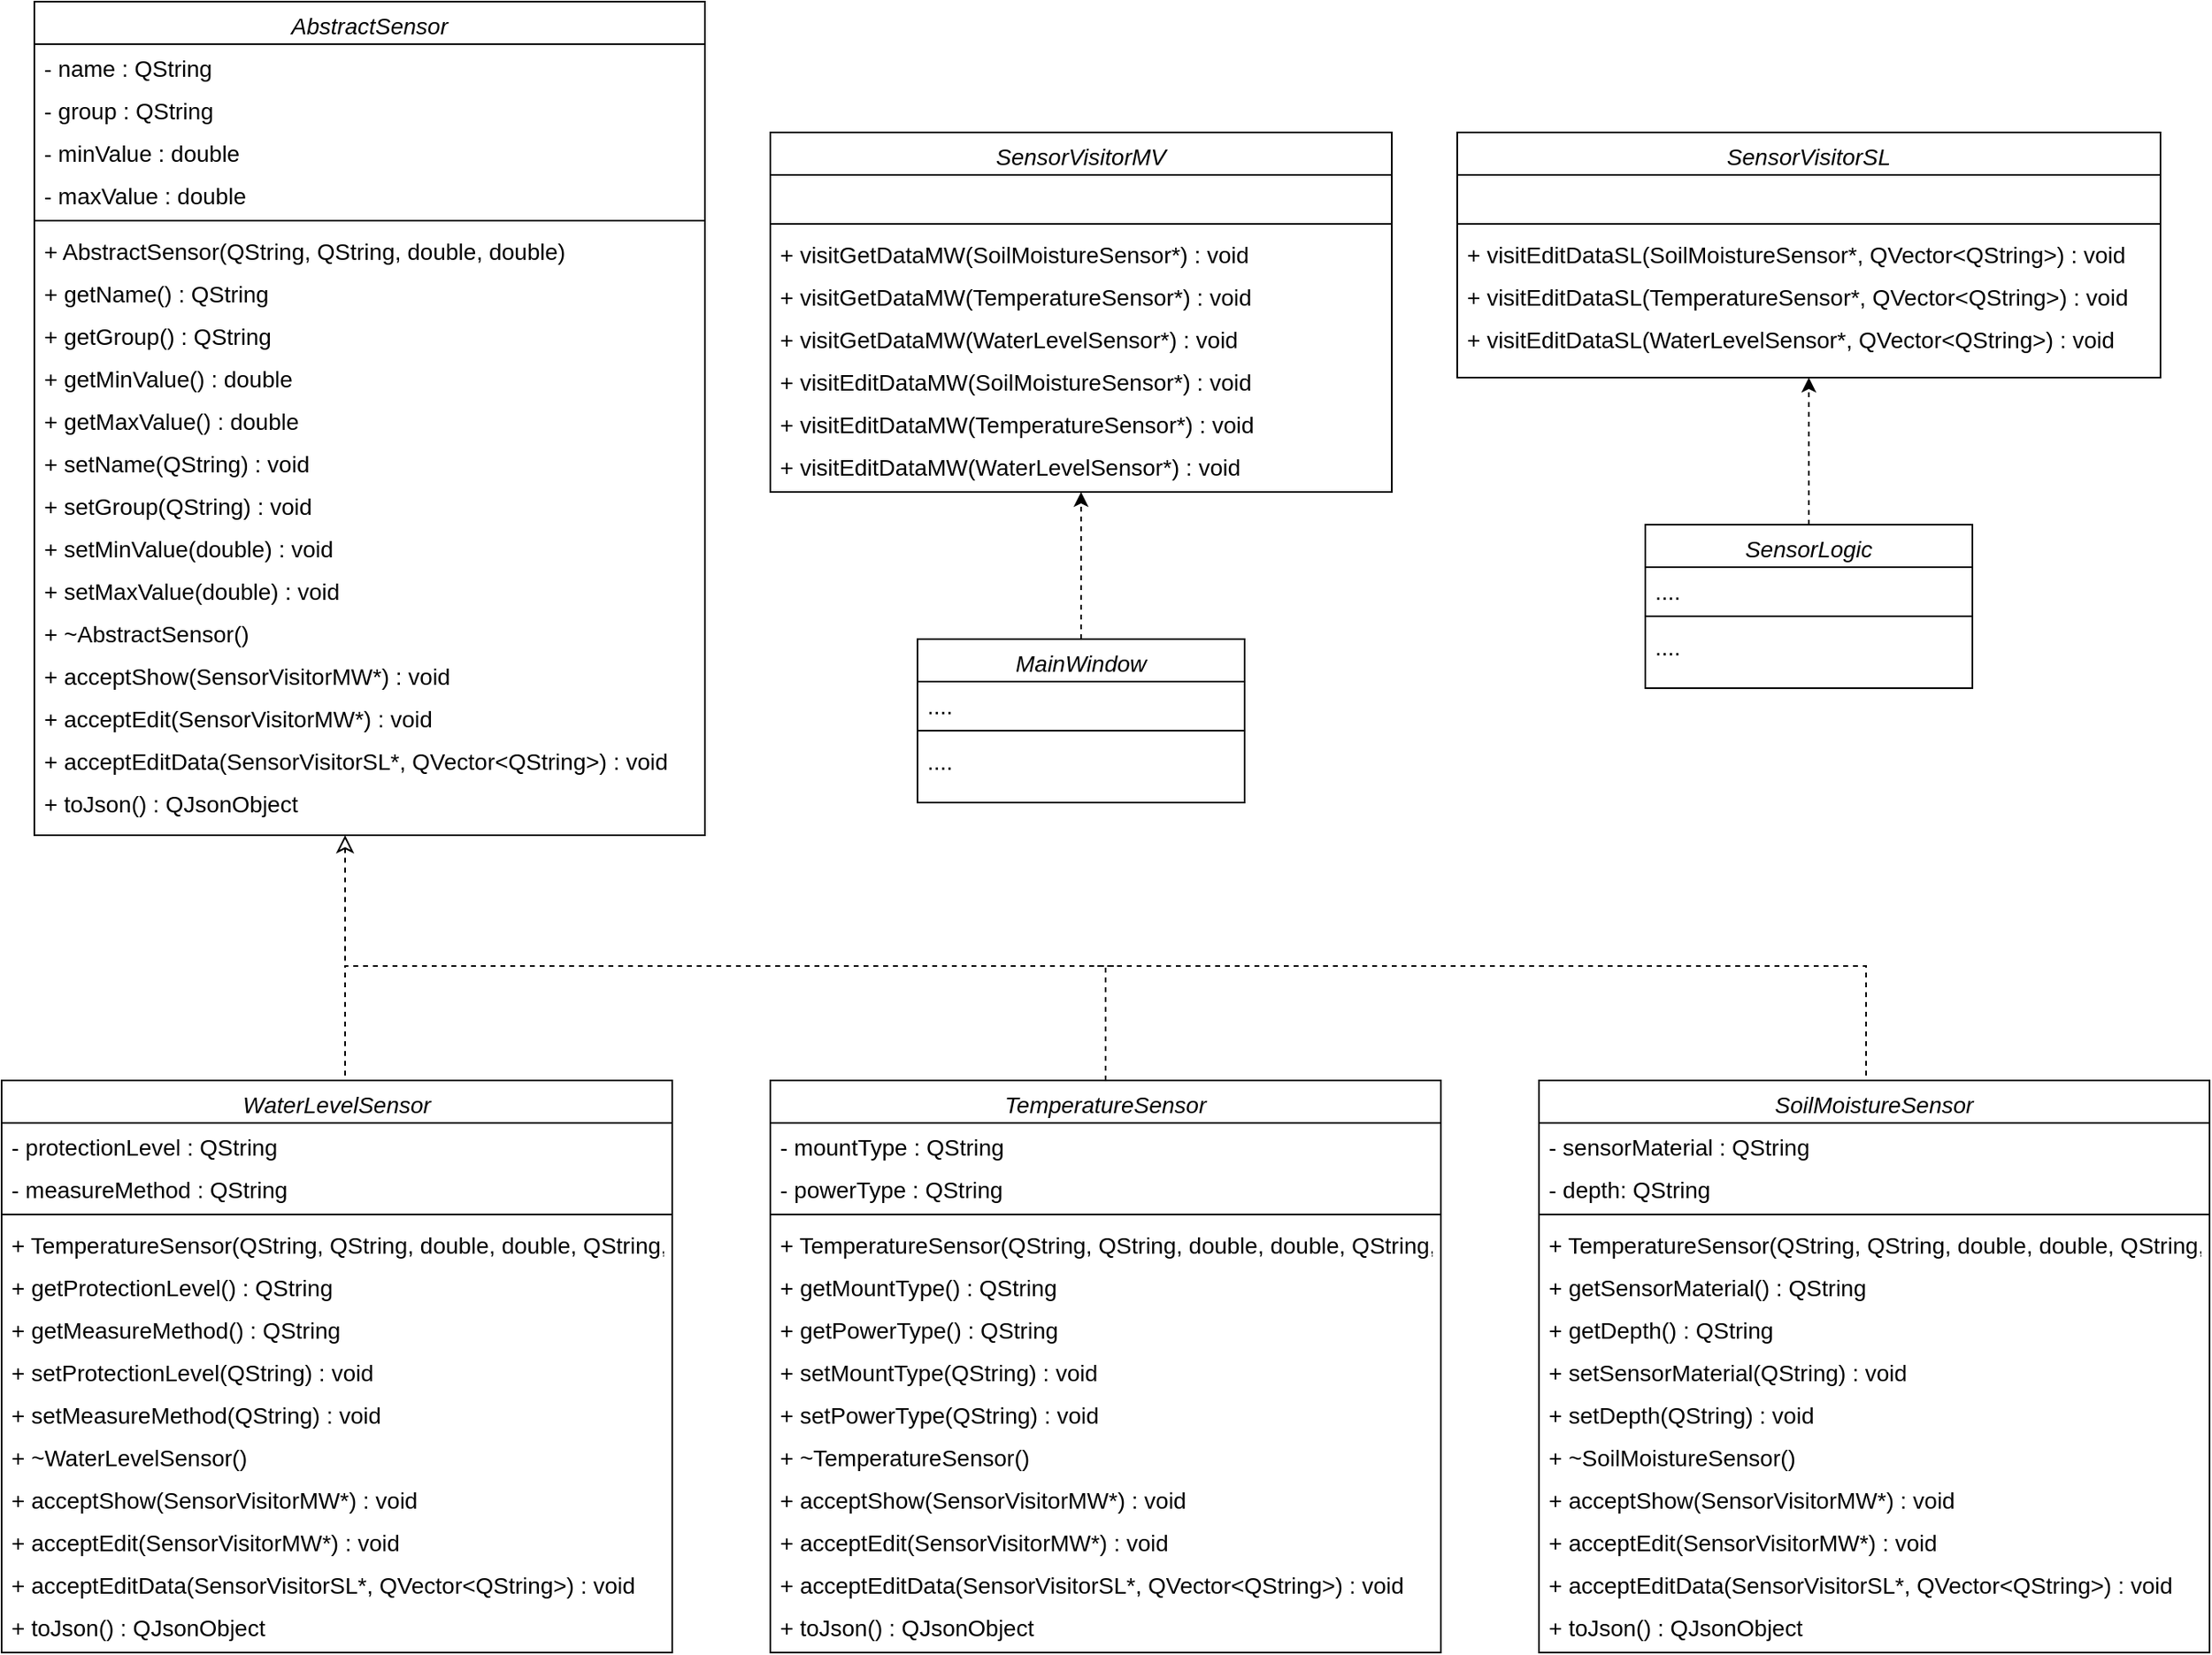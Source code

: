 <mxfile version="24.6.5" type="device">
  <diagram id="C5RBs43oDa-KdzZeNtuy" name="Page-1">
    <mxGraphModel dx="2190" dy="2083" grid="1" gridSize="10" guides="1" tooltips="1" connect="1" arrows="1" fold="1" page="1" pageScale="1" pageWidth="827" pageHeight="1169" math="0" shadow="0">
      <root>
        <mxCell id="WIyWlLk6GJQsqaUBKTNV-0" />
        <mxCell id="WIyWlLk6GJQsqaUBKTNV-1" parent="WIyWlLk6GJQsqaUBKTNV-0" />
        <mxCell id="zkfFHV4jXpPFQw0GAbJ--0" value="AbstractSensor" style="swimlane;fontStyle=2;align=center;verticalAlign=top;childLayout=stackLayout;horizontal=1;startSize=26;horizontalStack=0;resizeParent=1;resizeLast=0;collapsible=1;marginBottom=0;rounded=0;shadow=0;strokeWidth=1;fontSize=14;" parent="WIyWlLk6GJQsqaUBKTNV-1" vertex="1">
          <mxGeometry x="-630" y="-340" width="410" height="510" as="geometry">
            <mxRectangle y="-240" width="160" height="26" as="alternateBounds" />
          </mxGeometry>
        </mxCell>
        <mxCell id="zkfFHV4jXpPFQw0GAbJ--1" value="- name : QString" style="text;align=left;verticalAlign=top;spacingLeft=4;spacingRight=4;overflow=hidden;rotatable=0;points=[[0,0.5],[1,0.5]];portConstraint=eastwest;fontSize=14;" parent="zkfFHV4jXpPFQw0GAbJ--0" vertex="1">
          <mxGeometry y="26" width="410" height="26" as="geometry" />
        </mxCell>
        <mxCell id="zkfFHV4jXpPFQw0GAbJ--2" value="- group : QString" style="text;align=left;verticalAlign=top;spacingLeft=4;spacingRight=4;overflow=hidden;rotatable=0;points=[[0,0.5],[1,0.5]];portConstraint=eastwest;rounded=0;shadow=0;html=0;fontSize=14;" parent="zkfFHV4jXpPFQw0GAbJ--0" vertex="1">
          <mxGeometry y="52" width="410" height="26" as="geometry" />
        </mxCell>
        <mxCell id="zkfFHV4jXpPFQw0GAbJ--3" value="- minValue : double   &#xa;" style="text;align=left;verticalAlign=top;spacingLeft=4;spacingRight=4;overflow=hidden;rotatable=0;points=[[0,0.5],[1,0.5]];portConstraint=eastwest;rounded=0;shadow=0;html=0;fontSize=14;" parent="zkfFHV4jXpPFQw0GAbJ--0" vertex="1">
          <mxGeometry y="78" width="410" height="26" as="geometry" />
        </mxCell>
        <mxCell id="zkfFHV4jXpPFQw0GAbJ--5" value="- maxValue : double" style="text;align=left;verticalAlign=top;spacingLeft=4;spacingRight=4;overflow=hidden;rotatable=0;points=[[0,0.5],[1,0.5]];portConstraint=eastwest;fontSize=14;" parent="zkfFHV4jXpPFQw0GAbJ--0" vertex="1">
          <mxGeometry y="104" width="410" height="26" as="geometry" />
        </mxCell>
        <mxCell id="zkfFHV4jXpPFQw0GAbJ--4" value="" style="line;html=1;strokeWidth=1;align=left;verticalAlign=middle;spacingTop=-1;spacingLeft=3;spacingRight=3;rotatable=0;labelPosition=right;points=[];portConstraint=eastwest;" parent="zkfFHV4jXpPFQw0GAbJ--0" vertex="1">
          <mxGeometry y="130" width="410" height="8" as="geometry" />
        </mxCell>
        <mxCell id="yTFXGloObHKx-Hn2s4Vt-0" value="+ AbstractSensor(QString, QString, double, double)" style="text;align=left;verticalAlign=top;spacingLeft=4;spacingRight=4;overflow=hidden;rotatable=0;points=[[0,0.5],[1,0.5]];portConstraint=eastwest;rounded=0;shadow=0;html=0;fontSize=14;" parent="zkfFHV4jXpPFQw0GAbJ--0" vertex="1">
          <mxGeometry y="138" width="410" height="26" as="geometry" />
        </mxCell>
        <mxCell id="yTFXGloObHKx-Hn2s4Vt-1" value="+ getName() : QString" style="text;align=left;verticalAlign=top;spacingLeft=4;spacingRight=4;overflow=hidden;rotatable=0;points=[[0,0.5],[1,0.5]];portConstraint=eastwest;rounded=0;shadow=0;html=0;fontSize=14;" parent="zkfFHV4jXpPFQw0GAbJ--0" vertex="1">
          <mxGeometry y="164" width="410" height="26" as="geometry" />
        </mxCell>
        <mxCell id="yTFXGloObHKx-Hn2s4Vt-2" value="+ getGroup() : QString" style="text;align=left;verticalAlign=top;spacingLeft=4;spacingRight=4;overflow=hidden;rotatable=0;points=[[0,0.5],[1,0.5]];portConstraint=eastwest;rounded=0;shadow=0;html=0;fontSize=14;" parent="zkfFHV4jXpPFQw0GAbJ--0" vertex="1">
          <mxGeometry y="190" width="410" height="26" as="geometry" />
        </mxCell>
        <mxCell id="yTFXGloObHKx-Hn2s4Vt-3" value="+ getMinValue() : double" style="text;align=left;verticalAlign=top;spacingLeft=4;spacingRight=4;overflow=hidden;rotatable=0;points=[[0,0.5],[1,0.5]];portConstraint=eastwest;rounded=0;shadow=0;html=0;fontSize=14;" parent="zkfFHV4jXpPFQw0GAbJ--0" vertex="1">
          <mxGeometry y="216" width="410" height="26" as="geometry" />
        </mxCell>
        <mxCell id="yTFXGloObHKx-Hn2s4Vt-4" value="+ getMaxValue() : double" style="text;align=left;verticalAlign=top;spacingLeft=4;spacingRight=4;overflow=hidden;rotatable=0;points=[[0,0.5],[1,0.5]];portConstraint=eastwest;rounded=0;shadow=0;html=0;fontSize=14;" parent="zkfFHV4jXpPFQw0GAbJ--0" vertex="1">
          <mxGeometry y="242" width="410" height="26" as="geometry" />
        </mxCell>
        <mxCell id="yTFXGloObHKx-Hn2s4Vt-5" value="+ setName(QString) : void" style="text;align=left;verticalAlign=top;spacingLeft=4;spacingRight=4;overflow=hidden;rotatable=0;points=[[0,0.5],[1,0.5]];portConstraint=eastwest;rounded=0;shadow=0;html=0;fontSize=14;" parent="zkfFHV4jXpPFQw0GAbJ--0" vertex="1">
          <mxGeometry y="268" width="410" height="26" as="geometry" />
        </mxCell>
        <mxCell id="yTFXGloObHKx-Hn2s4Vt-6" value="+ setGroup(QString) : void" style="text;align=left;verticalAlign=top;spacingLeft=4;spacingRight=4;overflow=hidden;rotatable=0;points=[[0,0.5],[1,0.5]];portConstraint=eastwest;rounded=0;shadow=0;html=0;fontSize=14;" parent="zkfFHV4jXpPFQw0GAbJ--0" vertex="1">
          <mxGeometry y="294" width="410" height="26" as="geometry" />
        </mxCell>
        <mxCell id="yTFXGloObHKx-Hn2s4Vt-7" value="+ setMinValue(double) : void" style="text;align=left;verticalAlign=top;spacingLeft=4;spacingRight=4;overflow=hidden;rotatable=0;points=[[0,0.5],[1,0.5]];portConstraint=eastwest;rounded=0;shadow=0;html=0;fontSize=14;" parent="zkfFHV4jXpPFQw0GAbJ--0" vertex="1">
          <mxGeometry y="320" width="410" height="26" as="geometry" />
        </mxCell>
        <mxCell id="yTFXGloObHKx-Hn2s4Vt-8" value="+ setMaxValue(double) : void" style="text;align=left;verticalAlign=top;spacingLeft=4;spacingRight=4;overflow=hidden;rotatable=0;points=[[0,0.5],[1,0.5]];portConstraint=eastwest;rounded=0;shadow=0;html=0;fontSize=14;" parent="zkfFHV4jXpPFQw0GAbJ--0" vertex="1">
          <mxGeometry y="346" width="410" height="26" as="geometry" />
        </mxCell>
        <mxCell id="yTFXGloObHKx-Hn2s4Vt-9" value="+ ~AbstractSensor()" style="text;align=left;verticalAlign=top;spacingLeft=4;spacingRight=4;overflow=hidden;rotatable=0;points=[[0,0.5],[1,0.5]];portConstraint=eastwest;rounded=0;shadow=0;html=0;fontSize=14;" parent="zkfFHV4jXpPFQw0GAbJ--0" vertex="1">
          <mxGeometry y="372" width="410" height="26" as="geometry" />
        </mxCell>
        <mxCell id="yTFXGloObHKx-Hn2s4Vt-10" value="+ acceptShow(SensorVisitorMW*) : void" style="text;align=left;verticalAlign=top;spacingLeft=4;spacingRight=4;overflow=hidden;rotatable=0;points=[[0,0.5],[1,0.5]];portConstraint=eastwest;rounded=0;shadow=0;html=0;fontSize=14;" parent="zkfFHV4jXpPFQw0GAbJ--0" vertex="1">
          <mxGeometry y="398" width="410" height="26" as="geometry" />
        </mxCell>
        <mxCell id="yTFXGloObHKx-Hn2s4Vt-11" value="+ acceptEdit(SensorVisitorMW*) : void" style="text;align=left;verticalAlign=top;spacingLeft=4;spacingRight=4;overflow=hidden;rotatable=0;points=[[0,0.5],[1,0.5]];portConstraint=eastwest;rounded=0;shadow=0;html=0;fontSize=14;" parent="zkfFHV4jXpPFQw0GAbJ--0" vertex="1">
          <mxGeometry y="424" width="410" height="26" as="geometry" />
        </mxCell>
        <mxCell id="yTFXGloObHKx-Hn2s4Vt-12" value="+ acceptEditData(SensorVisitorSL*, QVector&lt;QString&gt;) : void" style="text;align=left;verticalAlign=top;spacingLeft=4;spacingRight=4;overflow=hidden;rotatable=0;points=[[0,0.5],[1,0.5]];portConstraint=eastwest;rounded=0;shadow=0;html=0;fontSize=14;" parent="zkfFHV4jXpPFQw0GAbJ--0" vertex="1">
          <mxGeometry y="450" width="410" height="26" as="geometry" />
        </mxCell>
        <mxCell id="yTFXGloObHKx-Hn2s4Vt-13" value="+ toJson() : QJsonObject" style="text;align=left;verticalAlign=top;spacingLeft=4;spacingRight=4;overflow=hidden;rotatable=0;points=[[0,0.5],[1,0.5]];portConstraint=eastwest;rounded=0;shadow=0;html=0;fontSize=14;" parent="zkfFHV4jXpPFQw0GAbJ--0" vertex="1">
          <mxGeometry y="476" width="410" height="26" as="geometry" />
        </mxCell>
        <mxCell id="yTFXGloObHKx-Hn2s4Vt-34" style="edgeStyle=none;curved=0;rounded=0;orthogonalLoop=1;jettySize=auto;html=1;fontSize=12;startSize=8;endSize=8;strokeColor=default;dashed=1;exitX=0.5;exitY=0;exitDx=0;exitDy=0;endArrow=none;endFill=0;" parent="WIyWlLk6GJQsqaUBKTNV-1" source="yTFXGloObHKx-Hn2s4Vt-14" edge="1">
          <mxGeometry relative="1" as="geometry">
            <mxPoint x="10" y="330.0" as="sourcePoint" />
            <mxPoint x="25" y="250" as="targetPoint" />
            <Array as="points" />
          </mxGeometry>
        </mxCell>
        <mxCell id="yTFXGloObHKx-Hn2s4Vt-14" value="TemperatureSensor&#xa;" style="swimlane;fontStyle=2;align=center;verticalAlign=top;childLayout=stackLayout;horizontal=1;startSize=26;horizontalStack=0;resizeParent=1;resizeLast=0;collapsible=1;marginBottom=0;rounded=0;shadow=0;strokeWidth=1;fontSize=14;" parent="WIyWlLk6GJQsqaUBKTNV-1" vertex="1">
          <mxGeometry x="-180" y="320" width="410" height="350" as="geometry">
            <mxRectangle y="-240" width="160" height="26" as="alternateBounds" />
          </mxGeometry>
        </mxCell>
        <mxCell id="yTFXGloObHKx-Hn2s4Vt-15" value="- mountType : QString" style="text;align=left;verticalAlign=top;spacingLeft=4;spacingRight=4;overflow=hidden;rotatable=0;points=[[0,0.5],[1,0.5]];portConstraint=eastwest;fontSize=14;" parent="yTFXGloObHKx-Hn2s4Vt-14" vertex="1">
          <mxGeometry y="26" width="410" height="26" as="geometry" />
        </mxCell>
        <mxCell id="yTFXGloObHKx-Hn2s4Vt-16" value="- powerType : QString" style="text;align=left;verticalAlign=top;spacingLeft=4;spacingRight=4;overflow=hidden;rotatable=0;points=[[0,0.5],[1,0.5]];portConstraint=eastwest;rounded=0;shadow=0;html=0;fontSize=14;" parent="yTFXGloObHKx-Hn2s4Vt-14" vertex="1">
          <mxGeometry y="52" width="410" height="26" as="geometry" />
        </mxCell>
        <mxCell id="yTFXGloObHKx-Hn2s4Vt-19" value="" style="line;html=1;strokeWidth=1;align=left;verticalAlign=middle;spacingTop=-1;spacingLeft=3;spacingRight=3;rotatable=0;labelPosition=right;points=[];portConstraint=eastwest;" parent="yTFXGloObHKx-Hn2s4Vt-14" vertex="1">
          <mxGeometry y="78" width="410" height="8" as="geometry" />
        </mxCell>
        <mxCell id="yTFXGloObHKx-Hn2s4Vt-20" value="+ TemperatureSensor(QString, QString, double, double, QString, QString)" style="text;align=left;verticalAlign=top;spacingLeft=4;spacingRight=4;overflow=hidden;rotatable=0;points=[[0,0.5],[1,0.5]];portConstraint=eastwest;rounded=0;shadow=0;html=0;fontSize=14;" parent="yTFXGloObHKx-Hn2s4Vt-14" vertex="1">
          <mxGeometry y="86" width="410" height="26" as="geometry" />
        </mxCell>
        <mxCell id="yTFXGloObHKx-Hn2s4Vt-21" value="+ getMountType() : QString" style="text;align=left;verticalAlign=top;spacingLeft=4;spacingRight=4;overflow=hidden;rotatable=0;points=[[0,0.5],[1,0.5]];portConstraint=eastwest;rounded=0;shadow=0;html=0;fontSize=14;" parent="yTFXGloObHKx-Hn2s4Vt-14" vertex="1">
          <mxGeometry y="112" width="410" height="26" as="geometry" />
        </mxCell>
        <mxCell id="yTFXGloObHKx-Hn2s4Vt-22" value="+ getPowerType() : QString" style="text;align=left;verticalAlign=top;spacingLeft=4;spacingRight=4;overflow=hidden;rotatable=0;points=[[0,0.5],[1,0.5]];portConstraint=eastwest;rounded=0;shadow=0;html=0;fontSize=14;" parent="yTFXGloObHKx-Hn2s4Vt-14" vertex="1">
          <mxGeometry y="138" width="410" height="26" as="geometry" />
        </mxCell>
        <mxCell id="yTFXGloObHKx-Hn2s4Vt-25" value="+ setMountType(QString) : void" style="text;align=left;verticalAlign=top;spacingLeft=4;spacingRight=4;overflow=hidden;rotatable=0;points=[[0,0.5],[1,0.5]];portConstraint=eastwest;rounded=0;shadow=0;html=0;fontSize=14;" parent="yTFXGloObHKx-Hn2s4Vt-14" vertex="1">
          <mxGeometry y="164" width="410" height="26" as="geometry" />
        </mxCell>
        <mxCell id="yTFXGloObHKx-Hn2s4Vt-26" value="+ setPowerType(QString) : void" style="text;align=left;verticalAlign=top;spacingLeft=4;spacingRight=4;overflow=hidden;rotatable=0;points=[[0,0.5],[1,0.5]];portConstraint=eastwest;rounded=0;shadow=0;html=0;fontSize=14;" parent="yTFXGloObHKx-Hn2s4Vt-14" vertex="1">
          <mxGeometry y="190" width="410" height="26" as="geometry" />
        </mxCell>
        <mxCell id="yTFXGloObHKx-Hn2s4Vt-29" value="+ ~TemperatureSensor()" style="text;align=left;verticalAlign=top;spacingLeft=4;spacingRight=4;overflow=hidden;rotatable=0;points=[[0,0.5],[1,0.5]];portConstraint=eastwest;rounded=0;shadow=0;html=0;fontSize=14;" parent="yTFXGloObHKx-Hn2s4Vt-14" vertex="1">
          <mxGeometry y="216" width="410" height="26" as="geometry" />
        </mxCell>
        <mxCell id="yTFXGloObHKx-Hn2s4Vt-30" value="+ acceptShow(SensorVisitorMW*) : void" style="text;align=left;verticalAlign=top;spacingLeft=4;spacingRight=4;overflow=hidden;rotatable=0;points=[[0,0.5],[1,0.5]];portConstraint=eastwest;rounded=0;shadow=0;html=0;fontSize=14;" parent="yTFXGloObHKx-Hn2s4Vt-14" vertex="1">
          <mxGeometry y="242" width="410" height="26" as="geometry" />
        </mxCell>
        <mxCell id="yTFXGloObHKx-Hn2s4Vt-31" value="+ acceptEdit(SensorVisitorMW*) : void" style="text;align=left;verticalAlign=top;spacingLeft=4;spacingRight=4;overflow=hidden;rotatable=0;points=[[0,0.5],[1,0.5]];portConstraint=eastwest;rounded=0;shadow=0;html=0;fontSize=14;" parent="yTFXGloObHKx-Hn2s4Vt-14" vertex="1">
          <mxGeometry y="268" width="410" height="26" as="geometry" />
        </mxCell>
        <mxCell id="yTFXGloObHKx-Hn2s4Vt-32" value="+ acceptEditData(SensorVisitorSL*, QVector&lt;QString&gt;) : void" style="text;align=left;verticalAlign=top;spacingLeft=4;spacingRight=4;overflow=hidden;rotatable=0;points=[[0,0.5],[1,0.5]];portConstraint=eastwest;rounded=0;shadow=0;html=0;fontSize=14;" parent="yTFXGloObHKx-Hn2s4Vt-14" vertex="1">
          <mxGeometry y="294" width="410" height="26" as="geometry" />
        </mxCell>
        <mxCell id="yTFXGloObHKx-Hn2s4Vt-33" value="+ toJson() : QJsonObject" style="text;align=left;verticalAlign=top;spacingLeft=4;spacingRight=4;overflow=hidden;rotatable=0;points=[[0,0.5],[1,0.5]];portConstraint=eastwest;rounded=0;shadow=0;html=0;fontSize=14;" parent="yTFXGloObHKx-Hn2s4Vt-14" vertex="1">
          <mxGeometry y="320" width="410" height="26" as="geometry" />
        </mxCell>
        <mxCell id="yTFXGloObHKx-Hn2s4Vt-35" value="WaterLevelSensor" style="swimlane;fontStyle=2;align=center;verticalAlign=top;childLayout=stackLayout;horizontal=1;startSize=26;horizontalStack=0;resizeParent=1;resizeLast=0;collapsible=1;marginBottom=0;rounded=0;shadow=0;strokeWidth=1;fontSize=14;" parent="WIyWlLk6GJQsqaUBKTNV-1" vertex="1">
          <mxGeometry x="-650" y="320" width="410" height="350" as="geometry">
            <mxRectangle y="-240" width="160" height="26" as="alternateBounds" />
          </mxGeometry>
        </mxCell>
        <mxCell id="yTFXGloObHKx-Hn2s4Vt-36" value="- protectionLevel : QString" style="text;align=left;verticalAlign=top;spacingLeft=4;spacingRight=4;overflow=hidden;rotatable=0;points=[[0,0.5],[1,0.5]];portConstraint=eastwest;fontSize=14;" parent="yTFXGloObHKx-Hn2s4Vt-35" vertex="1">
          <mxGeometry y="26" width="410" height="26" as="geometry" />
        </mxCell>
        <mxCell id="yTFXGloObHKx-Hn2s4Vt-37" value="- measureMethod : QString" style="text;align=left;verticalAlign=top;spacingLeft=4;spacingRight=4;overflow=hidden;rotatable=0;points=[[0,0.5],[1,0.5]];portConstraint=eastwest;rounded=0;shadow=0;html=0;fontSize=14;" parent="yTFXGloObHKx-Hn2s4Vt-35" vertex="1">
          <mxGeometry y="52" width="410" height="26" as="geometry" />
        </mxCell>
        <mxCell id="yTFXGloObHKx-Hn2s4Vt-38" value="" style="line;html=1;strokeWidth=1;align=left;verticalAlign=middle;spacingTop=-1;spacingLeft=3;spacingRight=3;rotatable=0;labelPosition=right;points=[];portConstraint=eastwest;" parent="yTFXGloObHKx-Hn2s4Vt-35" vertex="1">
          <mxGeometry y="78" width="410" height="8" as="geometry" />
        </mxCell>
        <mxCell id="yTFXGloObHKx-Hn2s4Vt-39" value="+ TemperatureSensor(QString, QString, double, double, QString, QString)" style="text;align=left;verticalAlign=top;spacingLeft=4;spacingRight=4;overflow=hidden;rotatable=0;points=[[0,0.5],[1,0.5]];portConstraint=eastwest;rounded=0;shadow=0;html=0;fontSize=14;" parent="yTFXGloObHKx-Hn2s4Vt-35" vertex="1">
          <mxGeometry y="86" width="410" height="26" as="geometry" />
        </mxCell>
        <mxCell id="yTFXGloObHKx-Hn2s4Vt-40" value="+ getProtectionLevel() : QString" style="text;align=left;verticalAlign=top;spacingLeft=4;spacingRight=4;overflow=hidden;rotatable=0;points=[[0,0.5],[1,0.5]];portConstraint=eastwest;rounded=0;shadow=0;html=0;fontSize=14;" parent="yTFXGloObHKx-Hn2s4Vt-35" vertex="1">
          <mxGeometry y="112" width="410" height="26" as="geometry" />
        </mxCell>
        <mxCell id="yTFXGloObHKx-Hn2s4Vt-41" value="+ getMeasureMethod() : QString" style="text;align=left;verticalAlign=top;spacingLeft=4;spacingRight=4;overflow=hidden;rotatable=0;points=[[0,0.5],[1,0.5]];portConstraint=eastwest;rounded=0;shadow=0;html=0;fontSize=14;" parent="yTFXGloObHKx-Hn2s4Vt-35" vertex="1">
          <mxGeometry y="138" width="410" height="26" as="geometry" />
        </mxCell>
        <mxCell id="yTFXGloObHKx-Hn2s4Vt-42" value="+ setProtectionLevel(QString) : void" style="text;align=left;verticalAlign=top;spacingLeft=4;spacingRight=4;overflow=hidden;rotatable=0;points=[[0,0.5],[1,0.5]];portConstraint=eastwest;rounded=0;shadow=0;html=0;fontSize=14;" parent="yTFXGloObHKx-Hn2s4Vt-35" vertex="1">
          <mxGeometry y="164" width="410" height="26" as="geometry" />
        </mxCell>
        <mxCell id="yTFXGloObHKx-Hn2s4Vt-43" value="+ setMeasureMethod(QString) : void" style="text;align=left;verticalAlign=top;spacingLeft=4;spacingRight=4;overflow=hidden;rotatable=0;points=[[0,0.5],[1,0.5]];portConstraint=eastwest;rounded=0;shadow=0;html=0;fontSize=14;" parent="yTFXGloObHKx-Hn2s4Vt-35" vertex="1">
          <mxGeometry y="190" width="410" height="26" as="geometry" />
        </mxCell>
        <mxCell id="yTFXGloObHKx-Hn2s4Vt-44" value="+ ~WaterLevelSensor()" style="text;align=left;verticalAlign=top;spacingLeft=4;spacingRight=4;overflow=hidden;rotatable=0;points=[[0,0.5],[1,0.5]];portConstraint=eastwest;rounded=0;shadow=0;html=0;fontSize=14;" parent="yTFXGloObHKx-Hn2s4Vt-35" vertex="1">
          <mxGeometry y="216" width="410" height="26" as="geometry" />
        </mxCell>
        <mxCell id="yTFXGloObHKx-Hn2s4Vt-45" value="+ acceptShow(SensorVisitorMW*) : void" style="text;align=left;verticalAlign=top;spacingLeft=4;spacingRight=4;overflow=hidden;rotatable=0;points=[[0,0.5],[1,0.5]];portConstraint=eastwest;rounded=0;shadow=0;html=0;fontSize=14;" parent="yTFXGloObHKx-Hn2s4Vt-35" vertex="1">
          <mxGeometry y="242" width="410" height="26" as="geometry" />
        </mxCell>
        <mxCell id="yTFXGloObHKx-Hn2s4Vt-46" value="+ acceptEdit(SensorVisitorMW*) : void" style="text;align=left;verticalAlign=top;spacingLeft=4;spacingRight=4;overflow=hidden;rotatable=0;points=[[0,0.5],[1,0.5]];portConstraint=eastwest;rounded=0;shadow=0;html=0;fontSize=14;" parent="yTFXGloObHKx-Hn2s4Vt-35" vertex="1">
          <mxGeometry y="268" width="410" height="26" as="geometry" />
        </mxCell>
        <mxCell id="yTFXGloObHKx-Hn2s4Vt-47" value="+ acceptEditData(SensorVisitorSL*, QVector&lt;QString&gt;) : void" style="text;align=left;verticalAlign=top;spacingLeft=4;spacingRight=4;overflow=hidden;rotatable=0;points=[[0,0.5],[1,0.5]];portConstraint=eastwest;rounded=0;shadow=0;html=0;fontSize=14;" parent="yTFXGloObHKx-Hn2s4Vt-35" vertex="1">
          <mxGeometry y="294" width="410" height="26" as="geometry" />
        </mxCell>
        <mxCell id="yTFXGloObHKx-Hn2s4Vt-48" value="+ toJson() : QJsonObject" style="text;align=left;verticalAlign=top;spacingLeft=4;spacingRight=4;overflow=hidden;rotatable=0;points=[[0,0.5],[1,0.5]];portConstraint=eastwest;rounded=0;shadow=0;html=0;fontSize=14;" parent="yTFXGloObHKx-Hn2s4Vt-35" vertex="1">
          <mxGeometry y="320" width="410" height="26" as="geometry" />
        </mxCell>
        <mxCell id="yTFXGloObHKx-Hn2s4Vt-49" value="SoilMoistureSensor" style="swimlane;fontStyle=2;align=center;verticalAlign=top;childLayout=stackLayout;horizontal=1;startSize=26;horizontalStack=0;resizeParent=1;resizeLast=0;collapsible=1;marginBottom=0;rounded=0;shadow=0;strokeWidth=1;fontSize=14;" parent="WIyWlLk6GJQsqaUBKTNV-1" vertex="1">
          <mxGeometry x="290" y="320" width="410" height="350" as="geometry">
            <mxRectangle y="-240" width="160" height="26" as="alternateBounds" />
          </mxGeometry>
        </mxCell>
        <mxCell id="yTFXGloObHKx-Hn2s4Vt-50" value="- sensorMaterial : QString" style="text;align=left;verticalAlign=top;spacingLeft=4;spacingRight=4;overflow=hidden;rotatable=0;points=[[0,0.5],[1,0.5]];portConstraint=eastwest;fontSize=14;" parent="yTFXGloObHKx-Hn2s4Vt-49" vertex="1">
          <mxGeometry y="26" width="410" height="26" as="geometry" />
        </mxCell>
        <mxCell id="yTFXGloObHKx-Hn2s4Vt-51" value="- depth: QString" style="text;align=left;verticalAlign=top;spacingLeft=4;spacingRight=4;overflow=hidden;rotatable=0;points=[[0,0.5],[1,0.5]];portConstraint=eastwest;rounded=0;shadow=0;html=0;fontSize=14;" parent="yTFXGloObHKx-Hn2s4Vt-49" vertex="1">
          <mxGeometry y="52" width="410" height="26" as="geometry" />
        </mxCell>
        <mxCell id="yTFXGloObHKx-Hn2s4Vt-52" value="" style="line;html=1;strokeWidth=1;align=left;verticalAlign=middle;spacingTop=-1;spacingLeft=3;spacingRight=3;rotatable=0;labelPosition=right;points=[];portConstraint=eastwest;" parent="yTFXGloObHKx-Hn2s4Vt-49" vertex="1">
          <mxGeometry y="78" width="410" height="8" as="geometry" />
        </mxCell>
        <mxCell id="yTFXGloObHKx-Hn2s4Vt-53" value="+ TemperatureSensor(QString, QString, double, double, QString, QString)" style="text;align=left;verticalAlign=top;spacingLeft=4;spacingRight=4;overflow=hidden;rotatable=0;points=[[0,0.5],[1,0.5]];portConstraint=eastwest;rounded=0;shadow=0;html=0;fontSize=14;" parent="yTFXGloObHKx-Hn2s4Vt-49" vertex="1">
          <mxGeometry y="86" width="410" height="26" as="geometry" />
        </mxCell>
        <mxCell id="yTFXGloObHKx-Hn2s4Vt-54" value="+ getSensorMaterial() : QString" style="text;align=left;verticalAlign=top;spacingLeft=4;spacingRight=4;overflow=hidden;rotatable=0;points=[[0,0.5],[1,0.5]];portConstraint=eastwest;rounded=0;shadow=0;html=0;fontSize=14;" parent="yTFXGloObHKx-Hn2s4Vt-49" vertex="1">
          <mxGeometry y="112" width="410" height="26" as="geometry" />
        </mxCell>
        <mxCell id="yTFXGloObHKx-Hn2s4Vt-55" value="+ getDepth() : QString" style="text;align=left;verticalAlign=top;spacingLeft=4;spacingRight=4;overflow=hidden;rotatable=0;points=[[0,0.5],[1,0.5]];portConstraint=eastwest;rounded=0;shadow=0;html=0;fontSize=14;" parent="yTFXGloObHKx-Hn2s4Vt-49" vertex="1">
          <mxGeometry y="138" width="410" height="26" as="geometry" />
        </mxCell>
        <mxCell id="yTFXGloObHKx-Hn2s4Vt-56" value="+ setSensorMaterial(QString) : void" style="text;align=left;verticalAlign=top;spacingLeft=4;spacingRight=4;overflow=hidden;rotatable=0;points=[[0,0.5],[1,0.5]];portConstraint=eastwest;rounded=0;shadow=0;html=0;fontSize=14;" parent="yTFXGloObHKx-Hn2s4Vt-49" vertex="1">
          <mxGeometry y="164" width="410" height="26" as="geometry" />
        </mxCell>
        <mxCell id="yTFXGloObHKx-Hn2s4Vt-57" value="+ setDepth(QString) : void" style="text;align=left;verticalAlign=top;spacingLeft=4;spacingRight=4;overflow=hidden;rotatable=0;points=[[0,0.5],[1,0.5]];portConstraint=eastwest;rounded=0;shadow=0;html=0;fontSize=14;" parent="yTFXGloObHKx-Hn2s4Vt-49" vertex="1">
          <mxGeometry y="190" width="410" height="26" as="geometry" />
        </mxCell>
        <mxCell id="yTFXGloObHKx-Hn2s4Vt-58" value="+ ~SoilMoistureSensor()" style="text;align=left;verticalAlign=top;spacingLeft=4;spacingRight=4;overflow=hidden;rotatable=0;points=[[0,0.5],[1,0.5]];portConstraint=eastwest;rounded=0;shadow=0;html=0;fontSize=14;" parent="yTFXGloObHKx-Hn2s4Vt-49" vertex="1">
          <mxGeometry y="216" width="410" height="26" as="geometry" />
        </mxCell>
        <mxCell id="yTFXGloObHKx-Hn2s4Vt-59" value="+ acceptShow(SensorVisitorMW*) : void" style="text;align=left;verticalAlign=top;spacingLeft=4;spacingRight=4;overflow=hidden;rotatable=0;points=[[0,0.5],[1,0.5]];portConstraint=eastwest;rounded=0;shadow=0;html=0;fontSize=14;" parent="yTFXGloObHKx-Hn2s4Vt-49" vertex="1">
          <mxGeometry y="242" width="410" height="26" as="geometry" />
        </mxCell>
        <mxCell id="yTFXGloObHKx-Hn2s4Vt-60" value="+ acceptEdit(SensorVisitorMW*) : void" style="text;align=left;verticalAlign=top;spacingLeft=4;spacingRight=4;overflow=hidden;rotatable=0;points=[[0,0.5],[1,0.5]];portConstraint=eastwest;rounded=0;shadow=0;html=0;fontSize=14;" parent="yTFXGloObHKx-Hn2s4Vt-49" vertex="1">
          <mxGeometry y="268" width="410" height="26" as="geometry" />
        </mxCell>
        <mxCell id="yTFXGloObHKx-Hn2s4Vt-61" value="+ acceptEditData(SensorVisitorSL*, QVector&lt;QString&gt;) : void" style="text;align=left;verticalAlign=top;spacingLeft=4;spacingRight=4;overflow=hidden;rotatable=0;points=[[0,0.5],[1,0.5]];portConstraint=eastwest;rounded=0;shadow=0;html=0;fontSize=14;" parent="yTFXGloObHKx-Hn2s4Vt-49" vertex="1">
          <mxGeometry y="294" width="410" height="26" as="geometry" />
        </mxCell>
        <mxCell id="yTFXGloObHKx-Hn2s4Vt-62" value="+ toJson() : QJsonObject" style="text;align=left;verticalAlign=top;spacingLeft=4;spacingRight=4;overflow=hidden;rotatable=0;points=[[0,0.5],[1,0.5]];portConstraint=eastwest;rounded=0;shadow=0;html=0;fontSize=14;" parent="yTFXGloObHKx-Hn2s4Vt-49" vertex="1">
          <mxGeometry y="320" width="410" height="26" as="geometry" />
        </mxCell>
        <mxCell id="yTFXGloObHKx-Hn2s4Vt-63" value="" style="endArrow=none;dashed=1;html=1;rounded=0;fontSize=12;startSize=8;endSize=8;curved=0;" parent="WIyWlLk6GJQsqaUBKTNV-1" edge="1">
          <mxGeometry width="50" height="50" relative="1" as="geometry">
            <mxPoint x="20" y="250" as="sourcePoint" />
            <mxPoint x="490" y="320" as="targetPoint" />
            <Array as="points">
              <mxPoint x="490" y="250" />
            </Array>
          </mxGeometry>
        </mxCell>
        <mxCell id="yTFXGloObHKx-Hn2s4Vt-64" value="" style="endArrow=none;dashed=1;html=1;rounded=0;fontSize=12;startSize=8;endSize=8;curved=0;" parent="WIyWlLk6GJQsqaUBKTNV-1" edge="1">
          <mxGeometry width="50" height="50" relative="1" as="geometry">
            <mxPoint x="30" y="250" as="sourcePoint" />
            <mxPoint x="-440" y="320" as="targetPoint" />
            <Array as="points">
              <mxPoint x="-440" y="250" />
            </Array>
          </mxGeometry>
        </mxCell>
        <mxCell id="yTFXGloObHKx-Hn2s4Vt-65" value="" style="endArrow=none;dashed=1;html=1;rounded=0;fontSize=12;startSize=8;endSize=8;curved=1;startArrow=classic;startFill=0;" parent="WIyWlLk6GJQsqaUBKTNV-1" edge="1">
          <mxGeometry width="50" height="50" relative="1" as="geometry">
            <mxPoint x="-440" y="170" as="sourcePoint" />
            <mxPoint x="-440" y="250" as="targetPoint" />
          </mxGeometry>
        </mxCell>
        <mxCell id="nezip-VlB16freIIgoKO-0" value="SensorVisitorMV" style="swimlane;fontStyle=2;align=center;verticalAlign=top;childLayout=stackLayout;horizontal=1;startSize=26;horizontalStack=0;resizeParent=1;resizeLast=0;collapsible=1;marginBottom=0;rounded=0;shadow=0;strokeWidth=1;fontSize=14;" parent="WIyWlLk6GJQsqaUBKTNV-1" vertex="1">
          <mxGeometry x="-180" y="-260" width="380" height="220" as="geometry">
            <mxRectangle y="-240" width="160" height="26" as="alternateBounds" />
          </mxGeometry>
        </mxCell>
        <mxCell id="nezip-VlB16freIIgoKO-4" value=" " style="text;align=left;verticalAlign=top;spacingLeft=4;spacingRight=4;overflow=hidden;rotatable=0;points=[[0,0.5],[1,0.5]];portConstraint=eastwest;fontSize=14;" parent="nezip-VlB16freIIgoKO-0" vertex="1">
          <mxGeometry y="26" width="380" height="26" as="geometry" />
        </mxCell>
        <mxCell id="nezip-VlB16freIIgoKO-5" value="" style="line;html=1;strokeWidth=1;align=left;verticalAlign=middle;spacingTop=-1;spacingLeft=3;spacingRight=3;rotatable=0;labelPosition=right;points=[];portConstraint=eastwest;" parent="nezip-VlB16freIIgoKO-0" vertex="1">
          <mxGeometry y="52" width="380" height="8" as="geometry" />
        </mxCell>
        <mxCell id="nezip-VlB16freIIgoKO-6" value="+ visitGetDataMW(SoilMoistureSensor*) : void" style="text;align=left;verticalAlign=top;spacingLeft=4;spacingRight=4;overflow=hidden;rotatable=0;points=[[0,0.5],[1,0.5]];portConstraint=eastwest;rounded=0;shadow=0;html=0;fontSize=14;" parent="nezip-VlB16freIIgoKO-0" vertex="1">
          <mxGeometry y="60" width="380" height="26" as="geometry" />
        </mxCell>
        <mxCell id="nezip-VlB16freIIgoKO-7" value="+ visitGetDataMW(TemperatureSensor*) : void" style="text;align=left;verticalAlign=top;spacingLeft=4;spacingRight=4;overflow=hidden;rotatable=0;points=[[0,0.5],[1,0.5]];portConstraint=eastwest;rounded=0;shadow=0;html=0;fontSize=14;" parent="nezip-VlB16freIIgoKO-0" vertex="1">
          <mxGeometry y="86" width="380" height="26" as="geometry" />
        </mxCell>
        <mxCell id="nezip-VlB16freIIgoKO-8" value="+ visitGetDataMW(WaterLevelSensor*) : void" style="text;align=left;verticalAlign=top;spacingLeft=4;spacingRight=4;overflow=hidden;rotatable=0;points=[[0,0.5],[1,0.5]];portConstraint=eastwest;rounded=0;shadow=0;html=0;fontSize=14;" parent="nezip-VlB16freIIgoKO-0" vertex="1">
          <mxGeometry y="112" width="380" height="26" as="geometry" />
        </mxCell>
        <mxCell id="nezip-VlB16freIIgoKO-9" value="+ visitEditDataMW(SoilMoistureSensor*) : void" style="text;align=left;verticalAlign=top;spacingLeft=4;spacingRight=4;overflow=hidden;rotatable=0;points=[[0,0.5],[1,0.5]];portConstraint=eastwest;rounded=0;shadow=0;html=0;fontSize=14;" parent="nezip-VlB16freIIgoKO-0" vertex="1">
          <mxGeometry y="138" width="380" height="26" as="geometry" />
        </mxCell>
        <mxCell id="nezip-VlB16freIIgoKO-10" value="+ visitEditDataMW(TemperatureSensor*) : void" style="text;align=left;verticalAlign=top;spacingLeft=4;spacingRight=4;overflow=hidden;rotatable=0;points=[[0,0.5],[1,0.5]];portConstraint=eastwest;rounded=0;shadow=0;html=0;fontSize=14;" parent="nezip-VlB16freIIgoKO-0" vertex="1">
          <mxGeometry y="164" width="380" height="26" as="geometry" />
        </mxCell>
        <mxCell id="nezip-VlB16freIIgoKO-11" value="+ visitEditDataMW(WaterLevelSensor*) : void" style="text;align=left;verticalAlign=top;spacingLeft=4;spacingRight=4;overflow=hidden;rotatable=0;points=[[0,0.5],[1,0.5]];portConstraint=eastwest;rounded=0;shadow=0;html=0;fontSize=14;" parent="nezip-VlB16freIIgoKO-0" vertex="1">
          <mxGeometry y="190" width="380" height="26" as="geometry" />
        </mxCell>
        <mxCell id="nezip-VlB16freIIgoKO-32" style="edgeStyle=orthogonalEdgeStyle;rounded=0;orthogonalLoop=1;jettySize=auto;html=1;entryX=0.5;entryY=1;entryDx=0;entryDy=0;dashed=1;" parent="WIyWlLk6GJQsqaUBKTNV-1" source="nezip-VlB16freIIgoKO-23" target="nezip-VlB16freIIgoKO-0" edge="1">
          <mxGeometry relative="1" as="geometry" />
        </mxCell>
        <mxCell id="nezip-VlB16freIIgoKO-23" value="MainWindow" style="swimlane;fontStyle=2;align=center;verticalAlign=top;childLayout=stackLayout;horizontal=1;startSize=26;horizontalStack=0;resizeParent=1;resizeLast=0;collapsible=1;marginBottom=0;rounded=0;shadow=0;strokeWidth=1;fontSize=14;" parent="WIyWlLk6GJQsqaUBKTNV-1" vertex="1">
          <mxGeometry x="-90" y="50" width="200" height="100" as="geometry">
            <mxRectangle y="-240" width="160" height="26" as="alternateBounds" />
          </mxGeometry>
        </mxCell>
        <mxCell id="nezip-VlB16freIIgoKO-24" value="...." style="text;align=left;verticalAlign=top;spacingLeft=4;spacingRight=4;overflow=hidden;rotatable=0;points=[[0,0.5],[1,0.5]];portConstraint=eastwest;fontSize=14;" parent="nezip-VlB16freIIgoKO-23" vertex="1">
          <mxGeometry y="26" width="200" height="26" as="geometry" />
        </mxCell>
        <mxCell id="nezip-VlB16freIIgoKO-25" value="" style="line;html=1;strokeWidth=1;align=left;verticalAlign=middle;spacingTop=-1;spacingLeft=3;spacingRight=3;rotatable=0;labelPosition=right;points=[];portConstraint=eastwest;" parent="nezip-VlB16freIIgoKO-23" vertex="1">
          <mxGeometry y="52" width="200" height="8" as="geometry" />
        </mxCell>
        <mxCell id="nezip-VlB16freIIgoKO-31" value="...." style="text;align=left;verticalAlign=top;spacingLeft=4;spacingRight=4;overflow=hidden;rotatable=0;points=[[0,0.5],[1,0.5]];portConstraint=eastwest;rounded=0;shadow=0;html=0;fontSize=14;" parent="nezip-VlB16freIIgoKO-23" vertex="1">
          <mxGeometry y="60" width="200" height="26" as="geometry" />
        </mxCell>
        <mxCell id="nezip-VlB16freIIgoKO-33" value="SensorVisitorSL" style="swimlane;fontStyle=2;align=center;verticalAlign=top;childLayout=stackLayout;horizontal=1;startSize=26;horizontalStack=0;resizeParent=1;resizeLast=0;collapsible=1;marginBottom=0;rounded=0;shadow=0;strokeWidth=1;fontSize=14;" parent="WIyWlLk6GJQsqaUBKTNV-1" vertex="1">
          <mxGeometry x="240" y="-260" width="430" height="150" as="geometry">
            <mxRectangle y="-240" width="160" height="26" as="alternateBounds" />
          </mxGeometry>
        </mxCell>
        <mxCell id="nezip-VlB16freIIgoKO-34" value=" " style="text;align=left;verticalAlign=top;spacingLeft=4;spacingRight=4;overflow=hidden;rotatable=0;points=[[0,0.5],[1,0.5]];portConstraint=eastwest;fontSize=14;" parent="nezip-VlB16freIIgoKO-33" vertex="1">
          <mxGeometry y="26" width="430" height="26" as="geometry" />
        </mxCell>
        <mxCell id="nezip-VlB16freIIgoKO-35" value="" style="line;html=1;strokeWidth=1;align=left;verticalAlign=middle;spacingTop=-1;spacingLeft=3;spacingRight=3;rotatable=0;labelPosition=right;points=[];portConstraint=eastwest;" parent="nezip-VlB16freIIgoKO-33" vertex="1">
          <mxGeometry y="52" width="430" height="8" as="geometry" />
        </mxCell>
        <mxCell id="nezip-VlB16freIIgoKO-39" value="+ visitEditDataSL(SoilMoistureSensor*, QVector&lt;QString&gt;) : void" style="text;align=left;verticalAlign=top;spacingLeft=4;spacingRight=4;overflow=hidden;rotatable=0;points=[[0,0.5],[1,0.5]];portConstraint=eastwest;rounded=0;shadow=0;html=0;fontSize=14;" parent="nezip-VlB16freIIgoKO-33" vertex="1">
          <mxGeometry y="60" width="430" height="26" as="geometry" />
        </mxCell>
        <mxCell id="nezip-VlB16freIIgoKO-40" value="+ visitEditDataSL(TemperatureSensor*, QVector&lt;QString&gt;) : void" style="text;align=left;verticalAlign=top;spacingLeft=4;spacingRight=4;overflow=hidden;rotatable=0;points=[[0,0.5],[1,0.5]];portConstraint=eastwest;rounded=0;shadow=0;html=0;fontSize=14;" parent="nezip-VlB16freIIgoKO-33" vertex="1">
          <mxGeometry y="86" width="430" height="26" as="geometry" />
        </mxCell>
        <mxCell id="nezip-VlB16freIIgoKO-41" value="+ visitEditDataSL(WaterLevelSensor*, QVector&lt;QString&gt;) : void" style="text;align=left;verticalAlign=top;spacingLeft=4;spacingRight=4;overflow=hidden;rotatable=0;points=[[0,0.5],[1,0.5]];portConstraint=eastwest;rounded=0;shadow=0;html=0;fontSize=14;" parent="nezip-VlB16freIIgoKO-33" vertex="1">
          <mxGeometry y="112" width="430" height="26" as="geometry" />
        </mxCell>
        <mxCell id="nezip-VlB16freIIgoKO-42" style="edgeStyle=orthogonalEdgeStyle;rounded=0;orthogonalLoop=1;jettySize=auto;html=1;entryX=0.5;entryY=1;entryDx=0;entryDy=0;dashed=1;" parent="WIyWlLk6GJQsqaUBKTNV-1" source="nezip-VlB16freIIgoKO-43" target="nezip-VlB16freIIgoKO-33" edge="1">
          <mxGeometry relative="1" as="geometry" />
        </mxCell>
        <mxCell id="nezip-VlB16freIIgoKO-43" value="SensorLogic" style="swimlane;fontStyle=2;align=center;verticalAlign=top;childLayout=stackLayout;horizontal=1;startSize=26;horizontalStack=0;resizeParent=1;resizeLast=0;collapsible=1;marginBottom=0;rounded=0;shadow=0;strokeWidth=1;fontSize=14;" parent="WIyWlLk6GJQsqaUBKTNV-1" vertex="1">
          <mxGeometry x="355" y="-20" width="200" height="100" as="geometry">
            <mxRectangle y="-240" width="160" height="26" as="alternateBounds" />
          </mxGeometry>
        </mxCell>
        <mxCell id="nezip-VlB16freIIgoKO-44" value="...." style="text;align=left;verticalAlign=top;spacingLeft=4;spacingRight=4;overflow=hidden;rotatable=0;points=[[0,0.5],[1,0.5]];portConstraint=eastwest;fontSize=14;" parent="nezip-VlB16freIIgoKO-43" vertex="1">
          <mxGeometry y="26" width="200" height="26" as="geometry" />
        </mxCell>
        <mxCell id="nezip-VlB16freIIgoKO-45" value="" style="line;html=1;strokeWidth=1;align=left;verticalAlign=middle;spacingTop=-1;spacingLeft=3;spacingRight=3;rotatable=0;labelPosition=right;points=[];portConstraint=eastwest;" parent="nezip-VlB16freIIgoKO-43" vertex="1">
          <mxGeometry y="52" width="200" height="8" as="geometry" />
        </mxCell>
        <mxCell id="nezip-VlB16freIIgoKO-46" value="...." style="text;align=left;verticalAlign=top;spacingLeft=4;spacingRight=4;overflow=hidden;rotatable=0;points=[[0,0.5],[1,0.5]];portConstraint=eastwest;rounded=0;shadow=0;html=0;fontSize=14;" parent="nezip-VlB16freIIgoKO-43" vertex="1">
          <mxGeometry y="60" width="200" height="26" as="geometry" />
        </mxCell>
      </root>
    </mxGraphModel>
  </diagram>
</mxfile>
